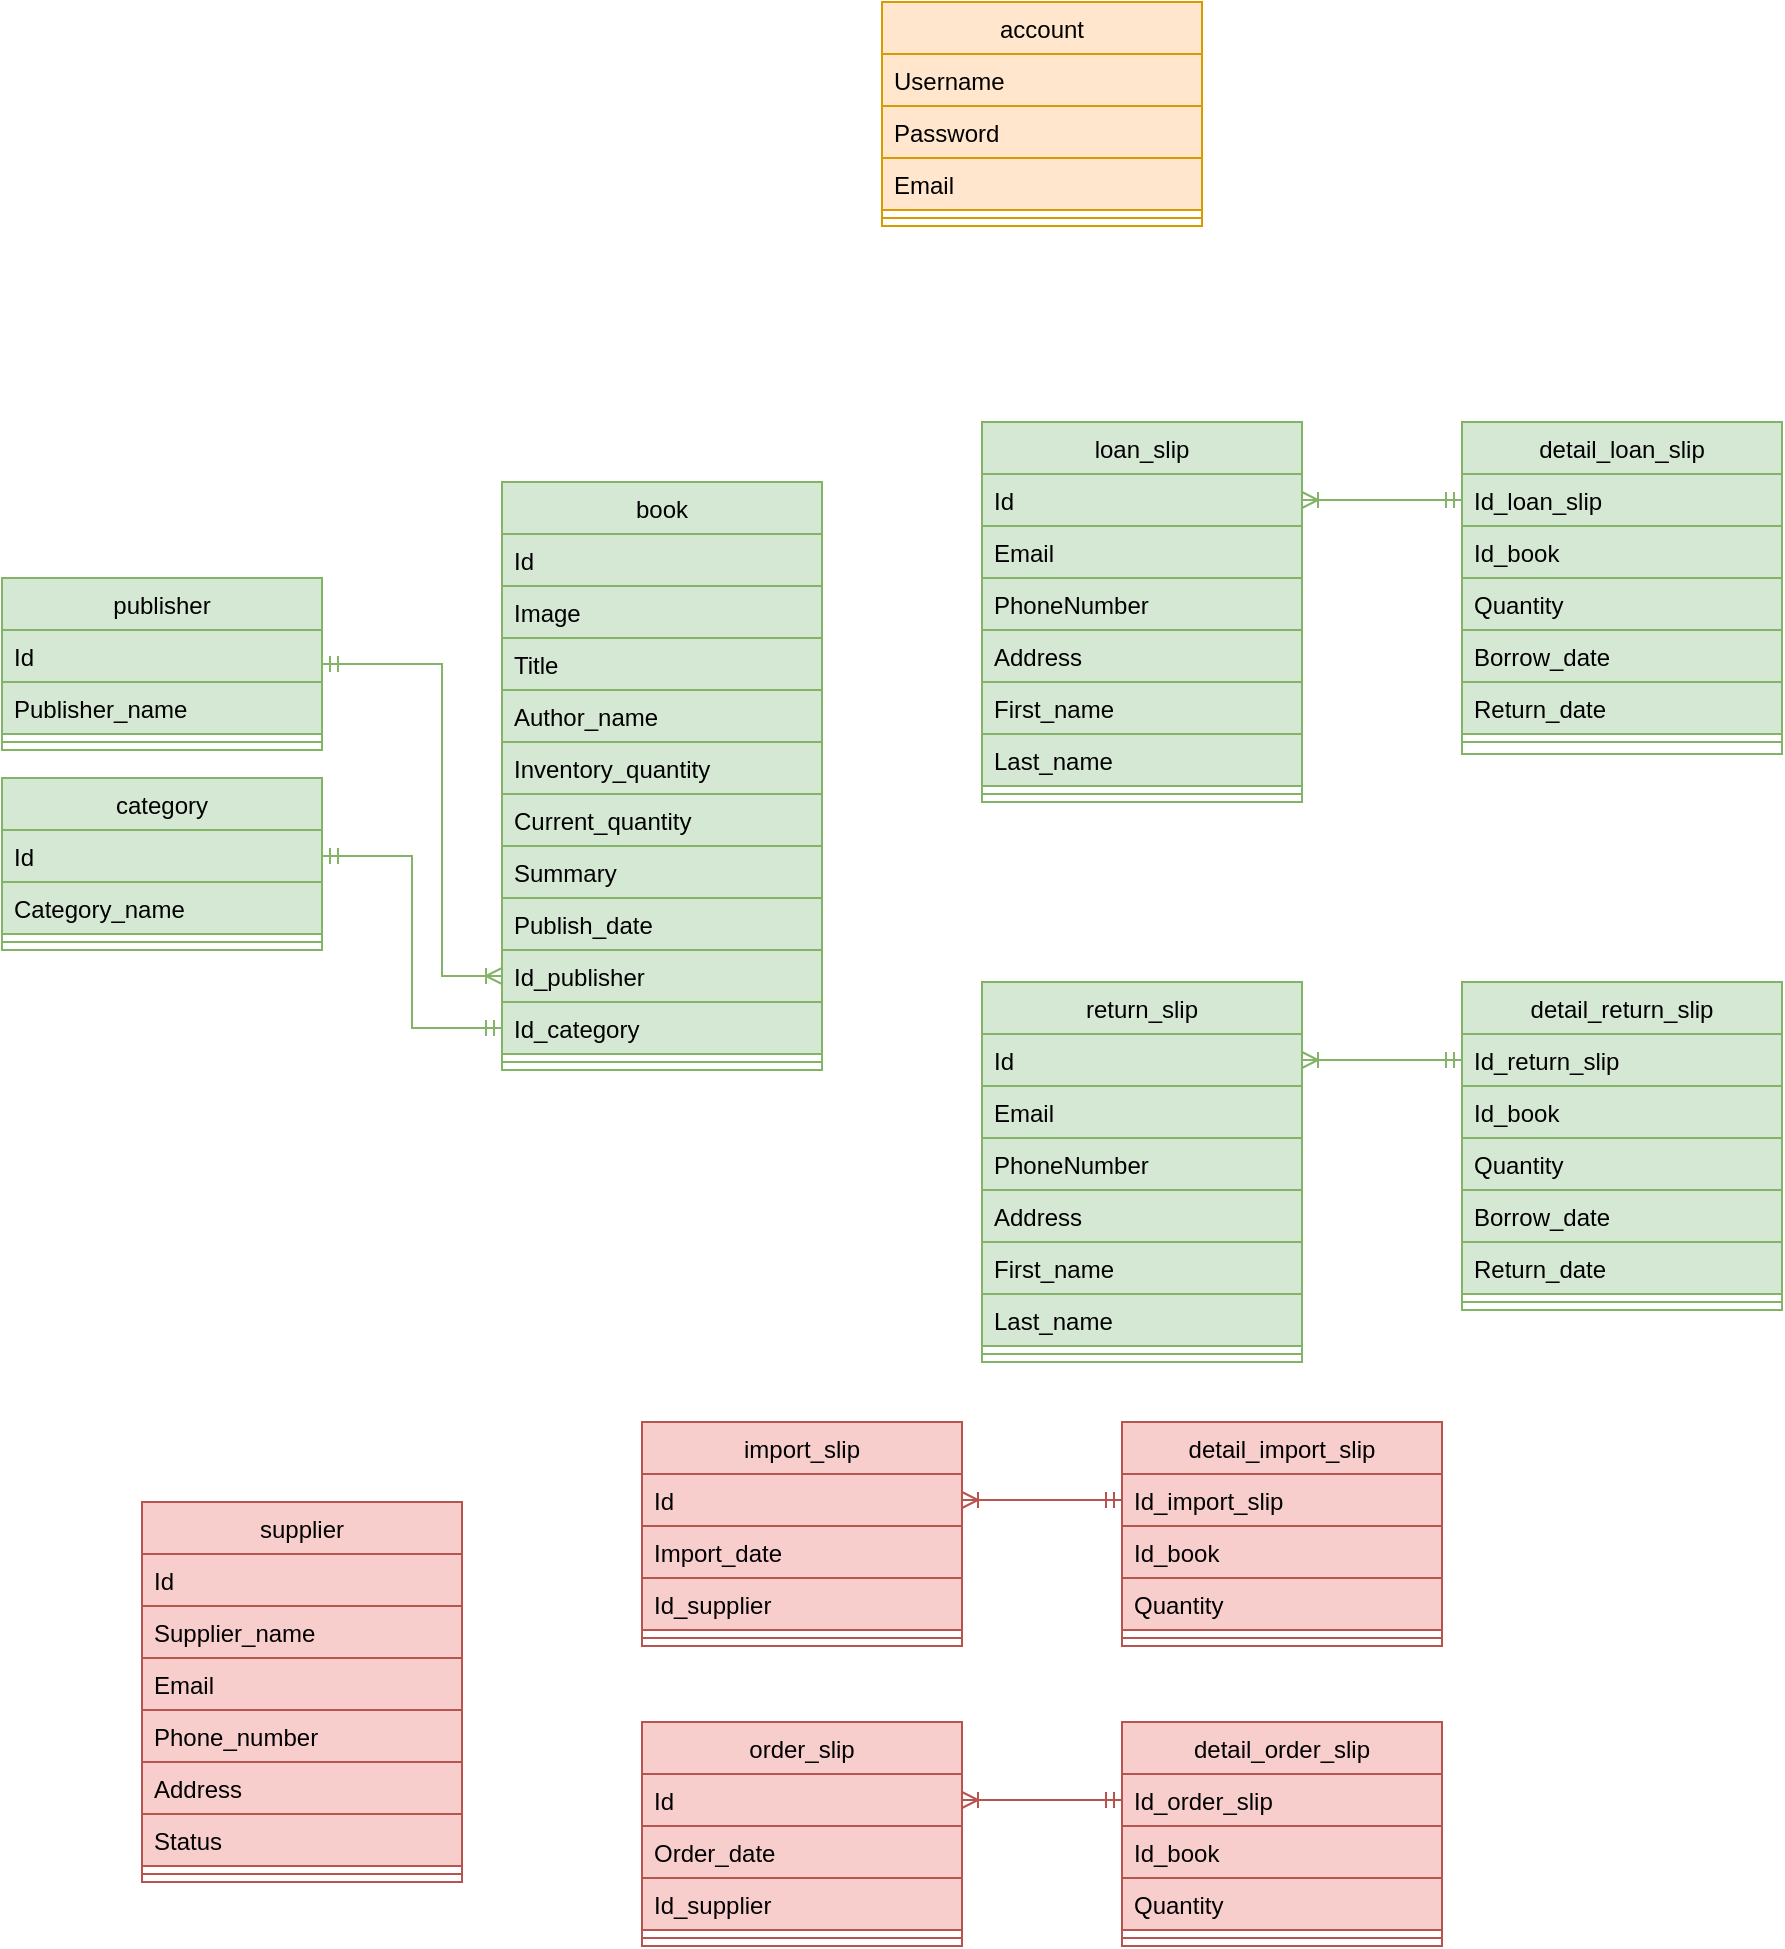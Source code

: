 <mxfile version="22.1.21" type="device">
  <diagram id="C5RBs43oDa-KdzZeNtuy" name="Page-1">
    <mxGraphModel dx="2927" dy="2427" grid="1" gridSize="10" guides="1" tooltips="1" connect="1" arrows="1" fold="1" page="1" pageScale="1" pageWidth="827" pageHeight="1169" math="0" shadow="0">
      <root>
        <mxCell id="WIyWlLk6GJQsqaUBKTNV-0" />
        <mxCell id="WIyWlLk6GJQsqaUBKTNV-1" parent="WIyWlLk6GJQsqaUBKTNV-0" />
        <mxCell id="zkfFHV4jXpPFQw0GAbJ--17" value="account" style="swimlane;fontStyle=0;align=center;verticalAlign=top;childLayout=stackLayout;horizontal=1;startSize=26;horizontalStack=0;resizeParent=1;resizeLast=0;collapsible=1;marginBottom=0;rounded=0;shadow=0;strokeWidth=1;labelBackgroundColor=none;fillColor=#ffe6cc;strokeColor=#d79b00;" parent="WIyWlLk6GJQsqaUBKTNV-1" vertex="1">
          <mxGeometry x="70" y="-490" width="160" height="112" as="geometry">
            <mxRectangle x="550" y="140" width="160" height="26" as="alternateBounds" />
          </mxGeometry>
        </mxCell>
        <mxCell id="zkfFHV4jXpPFQw0GAbJ--19" value="Username" style="text;align=left;verticalAlign=top;spacingLeft=4;spacingRight=4;overflow=hidden;rotatable=0;points=[[0,0.5],[1,0.5]];portConstraint=eastwest;rounded=0;shadow=0;html=0;labelBackgroundColor=none;fillColor=#ffe6cc;strokeColor=#d79b00;" parent="zkfFHV4jXpPFQw0GAbJ--17" vertex="1">
          <mxGeometry y="26" width="160" height="26" as="geometry" />
        </mxCell>
        <mxCell id="zkfFHV4jXpPFQw0GAbJ--20" value="Password" style="text;align=left;verticalAlign=top;spacingLeft=4;spacingRight=4;overflow=hidden;rotatable=0;points=[[0,0.5],[1,0.5]];portConstraint=eastwest;rounded=0;shadow=0;html=0;labelBackgroundColor=none;fillColor=#ffe6cc;strokeColor=#d79b00;" parent="zkfFHV4jXpPFQw0GAbJ--17" vertex="1">
          <mxGeometry y="52" width="160" height="26" as="geometry" />
        </mxCell>
        <mxCell id="KQz4C572uUE-jJVuez5p-1" value="Email" style="text;align=left;verticalAlign=top;spacingLeft=4;spacingRight=4;overflow=hidden;rotatable=0;points=[[0,0.5],[1,0.5]];portConstraint=eastwest;rounded=0;shadow=0;html=0;labelBackgroundColor=none;fillColor=#ffe6cc;strokeColor=#d79b00;" parent="zkfFHV4jXpPFQw0GAbJ--17" vertex="1">
          <mxGeometry y="78" width="160" height="26" as="geometry" />
        </mxCell>
        <mxCell id="zkfFHV4jXpPFQw0GAbJ--23" value="" style="line;html=1;strokeWidth=1;align=left;verticalAlign=middle;spacingTop=-1;spacingLeft=3;spacingRight=3;rotatable=0;labelPosition=right;points=[];portConstraint=eastwest;labelBackgroundColor=none;fillColor=#ffe6cc;strokeColor=#d79b00;" parent="zkfFHV4jXpPFQw0GAbJ--17" vertex="1">
          <mxGeometry y="104" width="160" height="8" as="geometry" />
        </mxCell>
        <mxCell id="5gmmnl0OC8ka0XQx7sU4-1" value="book" style="swimlane;fontStyle=0;align=center;verticalAlign=top;childLayout=stackLayout;horizontal=1;startSize=26;horizontalStack=0;resizeParent=1;resizeLast=0;collapsible=1;marginBottom=0;rounded=0;shadow=0;strokeWidth=1;labelBackgroundColor=none;fillColor=#d5e8d4;strokeColor=#82b366;" parent="WIyWlLk6GJQsqaUBKTNV-1" vertex="1">
          <mxGeometry x="-120" y="-250" width="160" height="294" as="geometry">
            <mxRectangle x="550" y="140" width="160" height="26" as="alternateBounds" />
          </mxGeometry>
        </mxCell>
        <mxCell id="5gmmnl0OC8ka0XQx7sU4-2" value="Id" style="text;align=left;verticalAlign=top;spacingLeft=4;spacingRight=4;overflow=hidden;rotatable=0;points=[[0,0.5],[1,0.5]];portConstraint=eastwest;labelBackgroundColor=none;fillColor=#d5e8d4;strokeColor=#82b366;" parent="5gmmnl0OC8ka0XQx7sU4-1" vertex="1">
          <mxGeometry y="26" width="160" height="26" as="geometry" />
        </mxCell>
        <mxCell id="5gmmnl0OC8ka0XQx7sU4-6" value="Image" style="text;align=left;verticalAlign=top;spacingLeft=4;spacingRight=4;overflow=hidden;rotatable=0;points=[[0,0.5],[1,0.5]];portConstraint=eastwest;rounded=0;shadow=0;html=0;labelBackgroundColor=none;fillColor=#d5e8d4;strokeColor=#82b366;" parent="5gmmnl0OC8ka0XQx7sU4-1" vertex="1">
          <mxGeometry y="52" width="160" height="26" as="geometry" />
        </mxCell>
        <mxCell id="5gmmnl0OC8ka0XQx7sU4-3" value="Title" style="text;align=left;verticalAlign=top;spacingLeft=4;spacingRight=4;overflow=hidden;rotatable=0;points=[[0,0.5],[1,0.5]];portConstraint=eastwest;rounded=0;shadow=0;html=0;labelBackgroundColor=none;fillColor=#d5e8d4;strokeColor=#82b366;" parent="5gmmnl0OC8ka0XQx7sU4-1" vertex="1">
          <mxGeometry y="78" width="160" height="26" as="geometry" />
        </mxCell>
        <mxCell id="5gmmnl0OC8ka0XQx7sU4-4" value="Author_name" style="text;align=left;verticalAlign=top;spacingLeft=4;spacingRight=4;overflow=hidden;rotatable=0;points=[[0,0.5],[1,0.5]];portConstraint=eastwest;rounded=0;shadow=0;html=0;labelBackgroundColor=none;fillColor=#d5e8d4;strokeColor=#82b366;" parent="5gmmnl0OC8ka0XQx7sU4-1" vertex="1">
          <mxGeometry y="104" width="160" height="26" as="geometry" />
        </mxCell>
        <mxCell id="5gmmnl0OC8ka0XQx7sU4-7" value="Inventory_quantity" style="text;align=left;verticalAlign=top;spacingLeft=4;spacingRight=4;overflow=hidden;rotatable=0;points=[[0,0.5],[1,0.5]];portConstraint=eastwest;rounded=0;shadow=0;html=0;labelBackgroundColor=none;fillColor=#d5e8d4;strokeColor=#82b366;" parent="5gmmnl0OC8ka0XQx7sU4-1" vertex="1">
          <mxGeometry y="130" width="160" height="26" as="geometry" />
        </mxCell>
        <mxCell id="KQz4C572uUE-jJVuez5p-13" value="Current_quantity" style="text;align=left;verticalAlign=top;spacingLeft=4;spacingRight=4;overflow=hidden;rotatable=0;points=[[0,0.5],[1,0.5]];portConstraint=eastwest;rounded=0;shadow=0;html=0;labelBackgroundColor=none;fillColor=#d5e8d4;strokeColor=#82b366;" parent="5gmmnl0OC8ka0XQx7sU4-1" vertex="1">
          <mxGeometry y="156" width="160" height="26" as="geometry" />
        </mxCell>
        <mxCell id="5gmmnl0OC8ka0XQx7sU4-8" value="Summary" style="text;align=left;verticalAlign=top;spacingLeft=4;spacingRight=4;overflow=hidden;rotatable=0;points=[[0,0.5],[1,0.5]];portConstraint=eastwest;rounded=0;shadow=0;html=0;labelBackgroundColor=none;fillColor=#d5e8d4;strokeColor=#82b366;" parent="5gmmnl0OC8ka0XQx7sU4-1" vertex="1">
          <mxGeometry y="182" width="160" height="26" as="geometry" />
        </mxCell>
        <mxCell id="KQz4C572uUE-jJVuez5p-15" value="Publish_date" style="text;align=left;verticalAlign=top;spacingLeft=4;spacingRight=4;overflow=hidden;rotatable=0;points=[[0,0.5],[1,0.5]];portConstraint=eastwest;rounded=0;shadow=0;html=0;labelBackgroundColor=none;fillColor=#d5e8d4;strokeColor=#82b366;" parent="5gmmnl0OC8ka0XQx7sU4-1" vertex="1">
          <mxGeometry y="208" width="160" height="26" as="geometry" />
        </mxCell>
        <mxCell id="KQz4C572uUE-jJVuez5p-14" value="Id_publisher" style="text;align=left;verticalAlign=top;spacingLeft=4;spacingRight=4;overflow=hidden;rotatable=0;points=[[0,0.5],[1,0.5]];portConstraint=eastwest;rounded=0;shadow=0;html=0;labelBackgroundColor=none;fillColor=#d5e8d4;strokeColor=#82b366;" parent="5gmmnl0OC8ka0XQx7sU4-1" vertex="1">
          <mxGeometry y="234" width="160" height="26" as="geometry" />
        </mxCell>
        <mxCell id="KQz4C572uUE-jJVuez5p-12" value="Id_category" style="text;align=left;verticalAlign=top;spacingLeft=4;spacingRight=4;overflow=hidden;rotatable=0;points=[[0,0.5],[1,0.5]];portConstraint=eastwest;rounded=0;shadow=0;html=0;labelBackgroundColor=none;fillColor=#d5e8d4;strokeColor=#82b366;" parent="5gmmnl0OC8ka0XQx7sU4-1" vertex="1">
          <mxGeometry y="260" width="160" height="26" as="geometry" />
        </mxCell>
        <mxCell id="5gmmnl0OC8ka0XQx7sU4-5" value="" style="line;html=1;strokeWidth=1;align=left;verticalAlign=middle;spacingTop=-1;spacingLeft=3;spacingRight=3;rotatable=0;labelPosition=right;points=[];portConstraint=eastwest;labelBackgroundColor=none;fillColor=#d5e8d4;strokeColor=#82b366;" parent="5gmmnl0OC8ka0XQx7sU4-1" vertex="1">
          <mxGeometry y="286" width="160" height="8" as="geometry" />
        </mxCell>
        <mxCell id="5gmmnl0OC8ka0XQx7sU4-15" value="loan_slip" style="swimlane;fontStyle=0;align=center;verticalAlign=top;childLayout=stackLayout;horizontal=1;startSize=26;horizontalStack=0;resizeParent=1;resizeLast=0;collapsible=1;marginBottom=0;rounded=0;shadow=0;strokeWidth=1;labelBackgroundColor=none;fillColor=#d5e8d4;strokeColor=#82b366;" parent="WIyWlLk6GJQsqaUBKTNV-1" vertex="1">
          <mxGeometry x="120" y="-280" width="160" height="190" as="geometry">
            <mxRectangle x="550" y="140" width="160" height="26" as="alternateBounds" />
          </mxGeometry>
        </mxCell>
        <mxCell id="5gmmnl0OC8ka0XQx7sU4-16" value="Id" style="text;align=left;verticalAlign=top;spacingLeft=4;spacingRight=4;overflow=hidden;rotatable=0;points=[[0,0.5],[1,0.5]];portConstraint=eastwest;labelBackgroundColor=none;fillColor=#d5e8d4;strokeColor=#82b366;" parent="5gmmnl0OC8ka0XQx7sU4-15" vertex="1">
          <mxGeometry y="26" width="160" height="26" as="geometry" />
        </mxCell>
        <mxCell id="5gmmnl0OC8ka0XQx7sU4-18" value="Email" style="text;align=left;verticalAlign=top;spacingLeft=4;spacingRight=4;overflow=hidden;rotatable=0;points=[[0,0.5],[1,0.5]];portConstraint=eastwest;rounded=0;shadow=0;html=0;labelBackgroundColor=none;fillColor=#d5e8d4;strokeColor=#82b366;" parent="5gmmnl0OC8ka0XQx7sU4-15" vertex="1">
          <mxGeometry y="52" width="160" height="26" as="geometry" />
        </mxCell>
        <mxCell id="5gmmnl0OC8ka0XQx7sU4-21" value="PhoneNumber" style="text;align=left;verticalAlign=top;spacingLeft=4;spacingRight=4;overflow=hidden;rotatable=0;points=[[0,0.5],[1,0.5]];portConstraint=eastwest;rounded=0;shadow=0;html=0;labelBackgroundColor=none;fillColor=#d5e8d4;strokeColor=#82b366;" parent="5gmmnl0OC8ka0XQx7sU4-15" vertex="1">
          <mxGeometry y="78" width="160" height="26" as="geometry" />
        </mxCell>
        <mxCell id="KQz4C572uUE-jJVuez5p-16" value="Address" style="text;align=left;verticalAlign=top;spacingLeft=4;spacingRight=4;overflow=hidden;rotatable=0;points=[[0,0.5],[1,0.5]];portConstraint=eastwest;rounded=0;shadow=0;html=0;labelBackgroundColor=none;fillColor=#d5e8d4;strokeColor=#82b366;" parent="5gmmnl0OC8ka0XQx7sU4-15" vertex="1">
          <mxGeometry y="104" width="160" height="26" as="geometry" />
        </mxCell>
        <mxCell id="nWclg0KF-qA7xzt4ZhtA-27" value="First_name" style="text;align=left;verticalAlign=top;spacingLeft=4;spacingRight=4;overflow=hidden;rotatable=0;points=[[0,0.5],[1,0.5]];portConstraint=eastwest;labelBackgroundColor=none;fillColor=#d5e8d4;strokeColor=#82b366;" parent="5gmmnl0OC8ka0XQx7sU4-15" vertex="1">
          <mxGeometry y="130" width="160" height="26" as="geometry" />
        </mxCell>
        <mxCell id="nWclg0KF-qA7xzt4ZhtA-28" value="Last_name" style="text;align=left;verticalAlign=top;spacingLeft=4;spacingRight=4;overflow=hidden;rotatable=0;points=[[0,0.5],[1,0.5]];portConstraint=eastwest;labelBackgroundColor=none;fillColor=#d5e8d4;strokeColor=#82b366;" parent="5gmmnl0OC8ka0XQx7sU4-15" vertex="1">
          <mxGeometry y="156" width="160" height="26" as="geometry" />
        </mxCell>
        <mxCell id="5gmmnl0OC8ka0XQx7sU4-22" value="" style="line;html=1;strokeWidth=1;align=left;verticalAlign=middle;spacingTop=-1;spacingLeft=3;spacingRight=3;rotatable=0;labelPosition=right;points=[];portConstraint=eastwest;labelBackgroundColor=none;fillColor=#d5e8d4;strokeColor=#82b366;" parent="5gmmnl0OC8ka0XQx7sU4-15" vertex="1">
          <mxGeometry y="182" width="160" height="8" as="geometry" />
        </mxCell>
        <mxCell id="KQz4C572uUE-jJVuez5p-2" value="category" style="swimlane;fontStyle=0;align=center;verticalAlign=top;childLayout=stackLayout;horizontal=1;startSize=26;horizontalStack=0;resizeParent=1;resizeLast=0;collapsible=1;marginBottom=0;rounded=0;shadow=0;strokeWidth=1;labelBackgroundColor=none;fillColor=#d5e8d4;strokeColor=#82b366;" parent="WIyWlLk6GJQsqaUBKTNV-1" vertex="1">
          <mxGeometry x="-370" y="-102" width="160" height="86" as="geometry">
            <mxRectangle x="550" y="140" width="160" height="26" as="alternateBounds" />
          </mxGeometry>
        </mxCell>
        <mxCell id="KQz4C572uUE-jJVuez5p-3" value="Id" style="text;align=left;verticalAlign=top;spacingLeft=4;spacingRight=4;overflow=hidden;rotatable=0;points=[[0,0.5],[1,0.5]];portConstraint=eastwest;labelBackgroundColor=none;fillColor=#d5e8d4;strokeColor=#82b366;" parent="KQz4C572uUE-jJVuez5p-2" vertex="1">
          <mxGeometry y="26" width="160" height="26" as="geometry" />
        </mxCell>
        <mxCell id="KQz4C572uUE-jJVuez5p-5" value="Category_name" style="text;align=left;verticalAlign=top;spacingLeft=4;spacingRight=4;overflow=hidden;rotatable=0;points=[[0,0.5],[1,0.5]];portConstraint=eastwest;rounded=0;shadow=0;html=0;labelBackgroundColor=none;fillColor=#d5e8d4;strokeColor=#82b366;" parent="KQz4C572uUE-jJVuez5p-2" vertex="1">
          <mxGeometry y="52" width="160" height="26" as="geometry" />
        </mxCell>
        <mxCell id="KQz4C572uUE-jJVuez5p-9" value="" style="line;html=1;strokeWidth=1;align=left;verticalAlign=middle;spacingTop=-1;spacingLeft=3;spacingRight=3;rotatable=0;labelPosition=right;points=[];portConstraint=eastwest;labelBackgroundColor=none;fillColor=#d5e8d4;strokeColor=#82b366;" parent="KQz4C572uUE-jJVuez5p-2" vertex="1">
          <mxGeometry y="78" width="160" height="8" as="geometry" />
        </mxCell>
        <mxCell id="nWclg0KF-qA7xzt4ZhtA-12" style="edgeStyle=orthogonalEdgeStyle;rounded=0;orthogonalLoop=1;jettySize=auto;html=1;entryX=1;entryY=0.5;entryDx=0;entryDy=0;endArrow=ERmandOne;endFill=0;startArrow=ERmandOne;startFill=0;labelBackgroundColor=none;fontColor=default;fillColor=#d5e8d4;strokeColor=#82b366;" parent="WIyWlLk6GJQsqaUBKTNV-1" source="KQz4C572uUE-jJVuez5p-12" target="KQz4C572uUE-jJVuez5p-3" edge="1">
          <mxGeometry relative="1" as="geometry" />
        </mxCell>
        <mxCell id="nWclg0KF-qA7xzt4ZhtA-13" value="detail_loan_slip" style="swimlane;fontStyle=0;align=center;verticalAlign=top;childLayout=stackLayout;horizontal=1;startSize=26;horizontalStack=0;resizeParent=1;resizeLast=0;collapsible=1;marginBottom=0;rounded=0;shadow=0;strokeWidth=1;labelBackgroundColor=none;fillColor=#d5e8d4;strokeColor=#82b366;" parent="WIyWlLk6GJQsqaUBKTNV-1" vertex="1">
          <mxGeometry x="360" y="-280" width="160" height="166" as="geometry">
            <mxRectangle x="550" y="140" width="160" height="26" as="alternateBounds" />
          </mxGeometry>
        </mxCell>
        <mxCell id="nWclg0KF-qA7xzt4ZhtA-14" value="Id_loan_slip" style="text;align=left;verticalAlign=top;spacingLeft=4;spacingRight=4;overflow=hidden;rotatable=0;points=[[0,0.5],[1,0.5]];portConstraint=eastwest;labelBackgroundColor=none;fillColor=#d5e8d4;strokeColor=#82b366;" parent="nWclg0KF-qA7xzt4ZhtA-13" vertex="1">
          <mxGeometry y="26" width="160" height="26" as="geometry" />
        </mxCell>
        <mxCell id="nWclg0KF-qA7xzt4ZhtA-15" value="Id_book" style="text;align=left;verticalAlign=top;spacingLeft=4;spacingRight=4;overflow=hidden;rotatable=0;points=[[0,0.5],[1,0.5]];portConstraint=eastwest;labelBackgroundColor=none;fillColor=#d5e8d4;strokeColor=#82b366;" parent="nWclg0KF-qA7xzt4ZhtA-13" vertex="1">
          <mxGeometry y="52" width="160" height="26" as="geometry" />
        </mxCell>
        <mxCell id="nWclg0KF-qA7xzt4ZhtA-17" value="Quantity" style="text;align=left;verticalAlign=top;spacingLeft=4;spacingRight=4;overflow=hidden;rotatable=0;points=[[0,0.5],[1,0.5]];portConstraint=eastwest;rounded=0;shadow=0;html=0;labelBackgroundColor=none;fillColor=#d5e8d4;strokeColor=#82b366;" parent="nWclg0KF-qA7xzt4ZhtA-13" vertex="1">
          <mxGeometry y="78" width="160" height="26" as="geometry" />
        </mxCell>
        <mxCell id="nWclg0KF-qA7xzt4ZhtA-18" value="Borrow_date" style="text;align=left;verticalAlign=top;spacingLeft=4;spacingRight=4;overflow=hidden;rotatable=0;points=[[0,0.5],[1,0.5]];portConstraint=eastwest;rounded=0;shadow=0;html=0;labelBackgroundColor=none;fillColor=#d5e8d4;strokeColor=#82b366;" parent="nWclg0KF-qA7xzt4ZhtA-13" vertex="1">
          <mxGeometry y="104" width="160" height="26" as="geometry" />
        </mxCell>
        <mxCell id="nWclg0KF-qA7xzt4ZhtA-20" value="Return_date" style="text;align=left;verticalAlign=top;spacingLeft=4;spacingRight=4;overflow=hidden;rotatable=0;points=[[0,0.5],[1,0.5]];portConstraint=eastwest;rounded=0;shadow=0;html=0;labelBackgroundColor=none;fillColor=#d5e8d4;strokeColor=#82b366;" parent="nWclg0KF-qA7xzt4ZhtA-13" vertex="1">
          <mxGeometry y="130" width="160" height="26" as="geometry" />
        </mxCell>
        <mxCell id="nWclg0KF-qA7xzt4ZhtA-26" value="" style="line;html=1;strokeWidth=1;align=left;verticalAlign=middle;spacingTop=-1;spacingLeft=3;spacingRight=3;rotatable=0;labelPosition=right;points=[];portConstraint=eastwest;labelBackgroundColor=none;fillColor=#d5e8d4;strokeColor=#82b366;" parent="nWclg0KF-qA7xzt4ZhtA-13" vertex="1">
          <mxGeometry y="156" width="160" height="8" as="geometry" />
        </mxCell>
        <mxCell id="nWclg0KF-qA7xzt4ZhtA-29" style="edgeStyle=orthogonalEdgeStyle;rounded=0;orthogonalLoop=1;jettySize=auto;html=1;entryX=1;entryY=0.5;entryDx=0;entryDy=0;endArrow=ERoneToMany;endFill=0;labelBackgroundColor=none;fontColor=default;fillColor=#d5e8d4;strokeColor=#82b366;startArrow=ERmandOne;startFill=0;" parent="WIyWlLk6GJQsqaUBKTNV-1" source="nWclg0KF-qA7xzt4ZhtA-14" target="5gmmnl0OC8ka0XQx7sU4-16" edge="1">
          <mxGeometry relative="1" as="geometry" />
        </mxCell>
        <mxCell id="nWclg0KF-qA7xzt4ZhtA-30" value="return_slip" style="swimlane;fontStyle=0;align=center;verticalAlign=top;childLayout=stackLayout;horizontal=1;startSize=26;horizontalStack=0;resizeParent=1;resizeLast=0;collapsible=1;marginBottom=0;rounded=0;shadow=0;strokeWidth=1;labelBackgroundColor=none;fillColor=#d5e8d4;strokeColor=#82b366;" parent="WIyWlLk6GJQsqaUBKTNV-1" vertex="1">
          <mxGeometry x="120" width="160" height="190" as="geometry">
            <mxRectangle x="550" y="140" width="160" height="26" as="alternateBounds" />
          </mxGeometry>
        </mxCell>
        <mxCell id="nWclg0KF-qA7xzt4ZhtA-31" value="Id" style="text;align=left;verticalAlign=top;spacingLeft=4;spacingRight=4;overflow=hidden;rotatable=0;points=[[0,0.5],[1,0.5]];portConstraint=eastwest;labelBackgroundColor=none;fillColor=#d5e8d4;strokeColor=#82b366;" parent="nWclg0KF-qA7xzt4ZhtA-30" vertex="1">
          <mxGeometry y="26" width="160" height="26" as="geometry" />
        </mxCell>
        <mxCell id="nWclg0KF-qA7xzt4ZhtA-32" value="Email" style="text;align=left;verticalAlign=top;spacingLeft=4;spacingRight=4;overflow=hidden;rotatable=0;points=[[0,0.5],[1,0.5]];portConstraint=eastwest;rounded=0;shadow=0;html=0;labelBackgroundColor=none;fillColor=#d5e8d4;strokeColor=#82b366;" parent="nWclg0KF-qA7xzt4ZhtA-30" vertex="1">
          <mxGeometry y="52" width="160" height="26" as="geometry" />
        </mxCell>
        <mxCell id="nWclg0KF-qA7xzt4ZhtA-33" value="PhoneNumber" style="text;align=left;verticalAlign=top;spacingLeft=4;spacingRight=4;overflow=hidden;rotatable=0;points=[[0,0.5],[1,0.5]];portConstraint=eastwest;rounded=0;shadow=0;html=0;labelBackgroundColor=none;fillColor=#d5e8d4;strokeColor=#82b366;" parent="nWclg0KF-qA7xzt4ZhtA-30" vertex="1">
          <mxGeometry y="78" width="160" height="26" as="geometry" />
        </mxCell>
        <mxCell id="nWclg0KF-qA7xzt4ZhtA-34" value="Address" style="text;align=left;verticalAlign=top;spacingLeft=4;spacingRight=4;overflow=hidden;rotatable=0;points=[[0,0.5],[1,0.5]];portConstraint=eastwest;rounded=0;shadow=0;html=0;labelBackgroundColor=none;fillColor=#d5e8d4;strokeColor=#82b366;" parent="nWclg0KF-qA7xzt4ZhtA-30" vertex="1">
          <mxGeometry y="104" width="160" height="26" as="geometry" />
        </mxCell>
        <mxCell id="nWclg0KF-qA7xzt4ZhtA-35" value="First_name" style="text;align=left;verticalAlign=top;spacingLeft=4;spacingRight=4;overflow=hidden;rotatable=0;points=[[0,0.5],[1,0.5]];portConstraint=eastwest;labelBackgroundColor=none;fillColor=#d5e8d4;strokeColor=#82b366;" parent="nWclg0KF-qA7xzt4ZhtA-30" vertex="1">
          <mxGeometry y="130" width="160" height="26" as="geometry" />
        </mxCell>
        <mxCell id="nWclg0KF-qA7xzt4ZhtA-36" value="Last_name" style="text;align=left;verticalAlign=top;spacingLeft=4;spacingRight=4;overflow=hidden;rotatable=0;points=[[0,0.5],[1,0.5]];portConstraint=eastwest;labelBackgroundColor=none;fillColor=#d5e8d4;strokeColor=#82b366;" parent="nWclg0KF-qA7xzt4ZhtA-30" vertex="1">
          <mxGeometry y="156" width="160" height="26" as="geometry" />
        </mxCell>
        <mxCell id="nWclg0KF-qA7xzt4ZhtA-38" value="" style="line;html=1;strokeWidth=1;align=left;verticalAlign=middle;spacingTop=-1;spacingLeft=3;spacingRight=3;rotatable=0;labelPosition=right;points=[];portConstraint=eastwest;labelBackgroundColor=none;fillColor=#d5e8d4;strokeColor=#82b366;" parent="nWclg0KF-qA7xzt4ZhtA-30" vertex="1">
          <mxGeometry y="182" width="160" height="8" as="geometry" />
        </mxCell>
        <mxCell id="nWclg0KF-qA7xzt4ZhtA-39" value="detail_return_slip" style="swimlane;fontStyle=0;align=center;verticalAlign=top;childLayout=stackLayout;horizontal=1;startSize=26;horizontalStack=0;resizeParent=1;resizeLast=0;collapsible=1;marginBottom=0;rounded=0;shadow=0;strokeWidth=1;labelBackgroundColor=none;fillColor=#d5e8d4;strokeColor=#82b366;" parent="WIyWlLk6GJQsqaUBKTNV-1" vertex="1">
          <mxGeometry x="360" width="160" height="164" as="geometry">
            <mxRectangle x="550" y="140" width="160" height="26" as="alternateBounds" />
          </mxGeometry>
        </mxCell>
        <mxCell id="nWclg0KF-qA7xzt4ZhtA-40" value="Id_return_slip" style="text;align=left;verticalAlign=top;spacingLeft=4;spacingRight=4;overflow=hidden;rotatable=0;points=[[0,0.5],[1,0.5]];portConstraint=eastwest;labelBackgroundColor=none;fillColor=#d5e8d4;strokeColor=#82b366;" parent="nWclg0KF-qA7xzt4ZhtA-39" vertex="1">
          <mxGeometry y="26" width="160" height="26" as="geometry" />
        </mxCell>
        <mxCell id="nWclg0KF-qA7xzt4ZhtA-41" value="Id_book" style="text;align=left;verticalAlign=top;spacingLeft=4;spacingRight=4;overflow=hidden;rotatable=0;points=[[0,0.5],[1,0.5]];portConstraint=eastwest;labelBackgroundColor=none;fillColor=#d5e8d4;strokeColor=#82b366;" parent="nWclg0KF-qA7xzt4ZhtA-39" vertex="1">
          <mxGeometry y="52" width="160" height="26" as="geometry" />
        </mxCell>
        <mxCell id="nWclg0KF-qA7xzt4ZhtA-42" value="Quantity" style="text;align=left;verticalAlign=top;spacingLeft=4;spacingRight=4;overflow=hidden;rotatable=0;points=[[0,0.5],[1,0.5]];portConstraint=eastwest;rounded=0;shadow=0;html=0;labelBackgroundColor=none;fillColor=#d5e8d4;strokeColor=#82b366;" parent="nWclg0KF-qA7xzt4ZhtA-39" vertex="1">
          <mxGeometry y="78" width="160" height="26" as="geometry" />
        </mxCell>
        <mxCell id="nWclg0KF-qA7xzt4ZhtA-43" value="Borrow_date" style="text;align=left;verticalAlign=top;spacingLeft=4;spacingRight=4;overflow=hidden;rotatable=0;points=[[0,0.5],[1,0.5]];portConstraint=eastwest;rounded=0;shadow=0;html=0;labelBackgroundColor=none;fillColor=#d5e8d4;strokeColor=#82b366;" parent="nWclg0KF-qA7xzt4ZhtA-39" vertex="1">
          <mxGeometry y="104" width="160" height="26" as="geometry" />
        </mxCell>
        <mxCell id="nWclg0KF-qA7xzt4ZhtA-44" value="Return_date" style="text;align=left;verticalAlign=top;spacingLeft=4;spacingRight=4;overflow=hidden;rotatable=0;points=[[0,0.5],[1,0.5]];portConstraint=eastwest;rounded=0;shadow=0;html=0;labelBackgroundColor=none;fillColor=#d5e8d4;strokeColor=#82b366;" parent="nWclg0KF-qA7xzt4ZhtA-39" vertex="1">
          <mxGeometry y="130" width="160" height="26" as="geometry" />
        </mxCell>
        <mxCell id="nWclg0KF-qA7xzt4ZhtA-45" value="" style="line;html=1;strokeWidth=1;align=left;verticalAlign=middle;spacingTop=-1;spacingLeft=3;spacingRight=3;rotatable=0;labelPosition=right;points=[];portConstraint=eastwest;labelBackgroundColor=none;fillColor=#d5e8d4;strokeColor=#82b366;" parent="nWclg0KF-qA7xzt4ZhtA-39" vertex="1">
          <mxGeometry y="156" width="160" height="8" as="geometry" />
        </mxCell>
        <mxCell id="nWclg0KF-qA7xzt4ZhtA-46" style="edgeStyle=orthogonalEdgeStyle;rounded=0;orthogonalLoop=1;jettySize=auto;html=1;entryX=1;entryY=0.5;entryDx=0;entryDy=0;endArrow=ERoneToMany;endFill=0;labelBackgroundColor=none;fontColor=default;fillColor=#d5e8d4;strokeColor=#82b366;startArrow=ERmandOne;startFill=0;" parent="WIyWlLk6GJQsqaUBKTNV-1" source="nWclg0KF-qA7xzt4ZhtA-40" target="nWclg0KF-qA7xzt4ZhtA-31" edge="1">
          <mxGeometry relative="1" as="geometry" />
        </mxCell>
        <mxCell id="nWclg0KF-qA7xzt4ZhtA-47" value="supplier" style="swimlane;fontStyle=0;align=center;verticalAlign=top;childLayout=stackLayout;horizontal=1;startSize=26;horizontalStack=0;resizeParent=1;resizeLast=0;collapsible=1;marginBottom=0;rounded=0;shadow=0;strokeWidth=1;labelBackgroundColor=none;fillColor=#f8cecc;strokeColor=#b85450;" parent="WIyWlLk6GJQsqaUBKTNV-1" vertex="1">
          <mxGeometry x="-300" y="260" width="160" height="190" as="geometry">
            <mxRectangle x="550" y="140" width="160" height="26" as="alternateBounds" />
          </mxGeometry>
        </mxCell>
        <mxCell id="nWclg0KF-qA7xzt4ZhtA-48" value="Id" style="text;align=left;verticalAlign=top;spacingLeft=4;spacingRight=4;overflow=hidden;rotatable=0;points=[[0,0.5],[1,0.5]];portConstraint=eastwest;labelBackgroundColor=none;fillColor=#f8cecc;strokeColor=#b85450;" parent="nWclg0KF-qA7xzt4ZhtA-47" vertex="1">
          <mxGeometry y="26" width="160" height="26" as="geometry" />
        </mxCell>
        <mxCell id="nWclg0KF-qA7xzt4ZhtA-49" value="Supplier_name" style="text;align=left;verticalAlign=top;spacingLeft=4;spacingRight=4;overflow=hidden;rotatable=0;points=[[0,0.5],[1,0.5]];portConstraint=eastwest;rounded=0;shadow=0;html=0;labelBackgroundColor=none;fillColor=#f8cecc;strokeColor=#b85450;" parent="nWclg0KF-qA7xzt4ZhtA-47" vertex="1">
          <mxGeometry y="52" width="160" height="26" as="geometry" />
        </mxCell>
        <mxCell id="e9uCIlYUnNL3yx836BCH-1" value="Email" style="text;align=left;verticalAlign=top;spacingLeft=4;spacingRight=4;overflow=hidden;rotatable=0;points=[[0,0.5],[1,0.5]];portConstraint=eastwest;rounded=0;shadow=0;html=0;labelBackgroundColor=none;fillColor=#f8cecc;strokeColor=#b85450;" parent="nWclg0KF-qA7xzt4ZhtA-47" vertex="1">
          <mxGeometry y="78" width="160" height="26" as="geometry" />
        </mxCell>
        <mxCell id="e9uCIlYUnNL3yx836BCH-2" value="Phone_number" style="text;align=left;verticalAlign=top;spacingLeft=4;spacingRight=4;overflow=hidden;rotatable=0;points=[[0,0.5],[1,0.5]];portConstraint=eastwest;rounded=0;shadow=0;html=0;labelBackgroundColor=none;fillColor=#f8cecc;strokeColor=#b85450;" parent="nWclg0KF-qA7xzt4ZhtA-47" vertex="1">
          <mxGeometry y="104" width="160" height="26" as="geometry" />
        </mxCell>
        <mxCell id="e9uCIlYUnNL3yx836BCH-3" value="Address" style="text;align=left;verticalAlign=top;spacingLeft=4;spacingRight=4;overflow=hidden;rotatable=0;points=[[0,0.5],[1,0.5]];portConstraint=eastwest;rounded=0;shadow=0;html=0;labelBackgroundColor=none;fillColor=#f8cecc;strokeColor=#b85450;" parent="nWclg0KF-qA7xzt4ZhtA-47" vertex="1">
          <mxGeometry y="130" width="160" height="26" as="geometry" />
        </mxCell>
        <mxCell id="e9uCIlYUnNL3yx836BCH-4" value="Status" style="text;align=left;verticalAlign=top;spacingLeft=4;spacingRight=4;overflow=hidden;rotatable=0;points=[[0,0.5],[1,0.5]];portConstraint=eastwest;rounded=0;shadow=0;html=0;labelBackgroundColor=none;fillColor=#f8cecc;strokeColor=#b85450;" parent="nWclg0KF-qA7xzt4ZhtA-47" vertex="1">
          <mxGeometry y="156" width="160" height="26" as="geometry" />
        </mxCell>
        <mxCell id="nWclg0KF-qA7xzt4ZhtA-50" value="" style="line;html=1;strokeWidth=1;align=left;verticalAlign=middle;spacingTop=-1;spacingLeft=3;spacingRight=3;rotatable=0;labelPosition=right;points=[];portConstraint=eastwest;labelBackgroundColor=none;fillColor=#f8cecc;strokeColor=#b85450;" parent="nWclg0KF-qA7xzt4ZhtA-47" vertex="1">
          <mxGeometry y="182" width="160" height="8" as="geometry" />
        </mxCell>
        <mxCell id="nWclg0KF-qA7xzt4ZhtA-51" value="import_slip" style="swimlane;fontStyle=0;align=center;verticalAlign=top;childLayout=stackLayout;horizontal=1;startSize=26;horizontalStack=0;resizeParent=1;resizeLast=0;collapsible=1;marginBottom=0;rounded=0;shadow=0;strokeWidth=1;labelBackgroundColor=none;fillColor=#f8cecc;strokeColor=#b85450;" parent="WIyWlLk6GJQsqaUBKTNV-1" vertex="1">
          <mxGeometry x="-50" y="220" width="160" height="112" as="geometry">
            <mxRectangle x="550" y="140" width="160" height="26" as="alternateBounds" />
          </mxGeometry>
        </mxCell>
        <mxCell id="nWclg0KF-qA7xzt4ZhtA-52" value="Id" style="text;align=left;verticalAlign=top;spacingLeft=4;spacingRight=4;overflow=hidden;rotatable=0;points=[[0,0.5],[1,0.5]];portConstraint=eastwest;labelBackgroundColor=none;fillColor=#f8cecc;strokeColor=#b85450;" parent="nWclg0KF-qA7xzt4ZhtA-51" vertex="1">
          <mxGeometry y="26" width="160" height="26" as="geometry" />
        </mxCell>
        <mxCell id="nWclg0KF-qA7xzt4ZhtA-64" value="Import_date" style="text;align=left;verticalAlign=top;spacingLeft=4;spacingRight=4;overflow=hidden;rotatable=0;points=[[0,0.5],[1,0.5]];portConstraint=eastwest;rounded=0;shadow=0;html=0;labelBackgroundColor=none;fillColor=#f8cecc;strokeColor=#b85450;" parent="nWclg0KF-qA7xzt4ZhtA-51" vertex="1">
          <mxGeometry y="52" width="160" height="26" as="geometry" />
        </mxCell>
        <mxCell id="nWclg0KF-qA7xzt4ZhtA-75" value="Id_supplier" style="text;align=left;verticalAlign=top;spacingLeft=4;spacingRight=4;overflow=hidden;rotatable=0;points=[[0,0.5],[1,0.5]];portConstraint=eastwest;labelBackgroundColor=none;fillColor=#f8cecc;strokeColor=#b85450;" parent="nWclg0KF-qA7xzt4ZhtA-51" vertex="1">
          <mxGeometry y="78" width="160" height="26" as="geometry" />
        </mxCell>
        <mxCell id="nWclg0KF-qA7xzt4ZhtA-59" value="" style="line;html=1;strokeWidth=1;align=left;verticalAlign=middle;spacingTop=-1;spacingLeft=3;spacingRight=3;rotatable=0;labelPosition=right;points=[];portConstraint=eastwest;labelBackgroundColor=none;fillColor=#f8cecc;strokeColor=#b85450;" parent="nWclg0KF-qA7xzt4ZhtA-51" vertex="1">
          <mxGeometry y="104" width="160" height="8" as="geometry" />
        </mxCell>
        <mxCell id="nWclg0KF-qA7xzt4ZhtA-60" value="detail_import_slip" style="swimlane;fontStyle=0;align=center;verticalAlign=top;childLayout=stackLayout;horizontal=1;startSize=26;horizontalStack=0;resizeParent=1;resizeLast=0;collapsible=1;marginBottom=0;rounded=0;shadow=0;strokeWidth=1;labelBackgroundColor=none;fillColor=#f8cecc;strokeColor=#b85450;" parent="WIyWlLk6GJQsqaUBKTNV-1" vertex="1">
          <mxGeometry x="190" y="220" width="160" height="112" as="geometry">
            <mxRectangle x="550" y="140" width="160" height="26" as="alternateBounds" />
          </mxGeometry>
        </mxCell>
        <mxCell id="nWclg0KF-qA7xzt4ZhtA-61" value="Id_import_slip" style="text;align=left;verticalAlign=top;spacingLeft=4;spacingRight=4;overflow=hidden;rotatable=0;points=[[0,0.5],[1,0.5]];portConstraint=eastwest;labelBackgroundColor=none;fillColor=#f8cecc;strokeColor=#b85450;" parent="nWclg0KF-qA7xzt4ZhtA-60" vertex="1">
          <mxGeometry y="26" width="160" height="26" as="geometry" />
        </mxCell>
        <mxCell id="nWclg0KF-qA7xzt4ZhtA-62" value="Id_book" style="text;align=left;verticalAlign=top;spacingLeft=4;spacingRight=4;overflow=hidden;rotatable=0;points=[[0,0.5],[1,0.5]];portConstraint=eastwest;labelBackgroundColor=none;fillColor=#f8cecc;strokeColor=#b85450;" parent="nWclg0KF-qA7xzt4ZhtA-60" vertex="1">
          <mxGeometry y="52" width="160" height="26" as="geometry" />
        </mxCell>
        <mxCell id="nWclg0KF-qA7xzt4ZhtA-63" value="Quantity" style="text;align=left;verticalAlign=top;spacingLeft=4;spacingRight=4;overflow=hidden;rotatable=0;points=[[0,0.5],[1,0.5]];portConstraint=eastwest;rounded=0;shadow=0;html=0;labelBackgroundColor=none;fillColor=#f8cecc;strokeColor=#b85450;" parent="nWclg0KF-qA7xzt4ZhtA-60" vertex="1">
          <mxGeometry y="78" width="160" height="26" as="geometry" />
        </mxCell>
        <mxCell id="nWclg0KF-qA7xzt4ZhtA-66" value="" style="line;html=1;strokeWidth=1;align=left;verticalAlign=middle;spacingTop=-1;spacingLeft=3;spacingRight=3;rotatable=0;labelPosition=right;points=[];portConstraint=eastwest;labelBackgroundColor=none;fillColor=#f8cecc;strokeColor=#b85450;" parent="nWclg0KF-qA7xzt4ZhtA-60" vertex="1">
          <mxGeometry y="104" width="160" height="8" as="geometry" />
        </mxCell>
        <mxCell id="nWclg0KF-qA7xzt4ZhtA-67" style="edgeStyle=orthogonalEdgeStyle;rounded=0;orthogonalLoop=1;jettySize=auto;html=1;entryX=1;entryY=0.5;entryDx=0;entryDy=0;endArrow=ERoneToMany;endFill=0;labelBackgroundColor=none;fontColor=default;fillColor=#f8cecc;strokeColor=#b85450;startArrow=ERmandOne;startFill=0;" parent="WIyWlLk6GJQsqaUBKTNV-1" source="nWclg0KF-qA7xzt4ZhtA-61" target="nWclg0KF-qA7xzt4ZhtA-52" edge="1">
          <mxGeometry relative="1" as="geometry" />
        </mxCell>
        <mxCell id="nWclg0KF-qA7xzt4ZhtA-76" value="order_slip" style="swimlane;fontStyle=0;align=center;verticalAlign=top;childLayout=stackLayout;horizontal=1;startSize=26;horizontalStack=0;resizeParent=1;resizeLast=0;collapsible=1;marginBottom=0;rounded=0;shadow=0;strokeWidth=1;labelBackgroundColor=none;fillColor=#f8cecc;strokeColor=#b85450;" parent="WIyWlLk6GJQsqaUBKTNV-1" vertex="1">
          <mxGeometry x="-50" y="370" width="160" height="112" as="geometry">
            <mxRectangle x="550" y="140" width="160" height="26" as="alternateBounds" />
          </mxGeometry>
        </mxCell>
        <mxCell id="nWclg0KF-qA7xzt4ZhtA-77" value="Id" style="text;align=left;verticalAlign=top;spacingLeft=4;spacingRight=4;overflow=hidden;rotatable=0;points=[[0,0.5],[1,0.5]];portConstraint=eastwest;labelBackgroundColor=none;fillColor=#f8cecc;strokeColor=#b85450;" parent="nWclg0KF-qA7xzt4ZhtA-76" vertex="1">
          <mxGeometry y="26" width="160" height="26" as="geometry" />
        </mxCell>
        <mxCell id="nWclg0KF-qA7xzt4ZhtA-88" value="Order_date" style="text;align=left;verticalAlign=top;spacingLeft=4;spacingRight=4;overflow=hidden;rotatable=0;points=[[0,0.5],[1,0.5]];portConstraint=eastwest;rounded=0;shadow=0;html=0;labelBackgroundColor=none;fillColor=#f8cecc;strokeColor=#b85450;" parent="nWclg0KF-qA7xzt4ZhtA-76" vertex="1">
          <mxGeometry y="52" width="160" height="26" as="geometry" />
        </mxCell>
        <mxCell id="nWclg0KF-qA7xzt4ZhtA-82" value="Id_supplier" style="text;align=left;verticalAlign=top;spacingLeft=4;spacingRight=4;overflow=hidden;rotatable=0;points=[[0,0.5],[1,0.5]];portConstraint=eastwest;labelBackgroundColor=none;fillColor=#f8cecc;strokeColor=#b85450;" parent="nWclg0KF-qA7xzt4ZhtA-76" vertex="1">
          <mxGeometry y="78" width="160" height="26" as="geometry" />
        </mxCell>
        <mxCell id="nWclg0KF-qA7xzt4ZhtA-83" value="" style="line;html=1;strokeWidth=1;align=left;verticalAlign=middle;spacingTop=-1;spacingLeft=3;spacingRight=3;rotatable=0;labelPosition=right;points=[];portConstraint=eastwest;labelBackgroundColor=none;fillColor=#f8cecc;strokeColor=#b85450;" parent="nWclg0KF-qA7xzt4ZhtA-76" vertex="1">
          <mxGeometry y="104" width="160" height="8" as="geometry" />
        </mxCell>
        <mxCell id="nWclg0KF-qA7xzt4ZhtA-84" value="detail_order_slip" style="swimlane;fontStyle=0;align=center;verticalAlign=top;childLayout=stackLayout;horizontal=1;startSize=26;horizontalStack=0;resizeParent=1;resizeLast=0;collapsible=1;marginBottom=0;rounded=0;shadow=0;strokeWidth=1;labelBackgroundColor=none;fillColor=#f8cecc;strokeColor=#b85450;" parent="WIyWlLk6GJQsqaUBKTNV-1" vertex="1">
          <mxGeometry x="190" y="370" width="160" height="112" as="geometry">
            <mxRectangle x="550" y="140" width="160" height="26" as="alternateBounds" />
          </mxGeometry>
        </mxCell>
        <mxCell id="nWclg0KF-qA7xzt4ZhtA-85" value="Id_order_slip" style="text;align=left;verticalAlign=top;spacingLeft=4;spacingRight=4;overflow=hidden;rotatable=0;points=[[0,0.5],[1,0.5]];portConstraint=eastwest;labelBackgroundColor=none;fillColor=#f8cecc;strokeColor=#b85450;" parent="nWclg0KF-qA7xzt4ZhtA-84" vertex="1">
          <mxGeometry y="26" width="160" height="26" as="geometry" />
        </mxCell>
        <mxCell id="nWclg0KF-qA7xzt4ZhtA-86" value="Id_book" style="text;align=left;verticalAlign=top;spacingLeft=4;spacingRight=4;overflow=hidden;rotatable=0;points=[[0,0.5],[1,0.5]];portConstraint=eastwest;labelBackgroundColor=none;fillColor=#f8cecc;strokeColor=#b85450;" parent="nWclg0KF-qA7xzt4ZhtA-84" vertex="1">
          <mxGeometry y="52" width="160" height="26" as="geometry" />
        </mxCell>
        <mxCell id="nWclg0KF-qA7xzt4ZhtA-87" value="Quantity" style="text;align=left;verticalAlign=top;spacingLeft=4;spacingRight=4;overflow=hidden;rotatable=0;points=[[0,0.5],[1,0.5]];portConstraint=eastwest;rounded=0;shadow=0;html=0;labelBackgroundColor=none;fillColor=#f8cecc;strokeColor=#b85450;" parent="nWclg0KF-qA7xzt4ZhtA-84" vertex="1">
          <mxGeometry y="78" width="160" height="26" as="geometry" />
        </mxCell>
        <mxCell id="nWclg0KF-qA7xzt4ZhtA-89" value="" style="line;html=1;strokeWidth=1;align=left;verticalAlign=middle;spacingTop=-1;spacingLeft=3;spacingRight=3;rotatable=0;labelPosition=right;points=[];portConstraint=eastwest;labelBackgroundColor=none;fillColor=#f8cecc;strokeColor=#b85450;" parent="nWclg0KF-qA7xzt4ZhtA-84" vertex="1">
          <mxGeometry y="104" width="160" height="8" as="geometry" />
        </mxCell>
        <mxCell id="nWclg0KF-qA7xzt4ZhtA-90" style="edgeStyle=orthogonalEdgeStyle;rounded=0;orthogonalLoop=1;jettySize=auto;html=1;entryX=1;entryY=0.5;entryDx=0;entryDy=0;endArrow=ERoneToMany;endFill=0;labelBackgroundColor=none;fontColor=default;fillColor=#f8cecc;strokeColor=#b85450;startArrow=ERmandOne;startFill=0;" parent="WIyWlLk6GJQsqaUBKTNV-1" source="nWclg0KF-qA7xzt4ZhtA-85" target="nWclg0KF-qA7xzt4ZhtA-77" edge="1">
          <mxGeometry relative="1" as="geometry" />
        </mxCell>
        <mxCell id="0HXA-yVU-6iMwP-R11me-0" value="publisher" style="swimlane;fontStyle=0;align=center;verticalAlign=top;childLayout=stackLayout;horizontal=1;startSize=26;horizontalStack=0;resizeParent=1;resizeLast=0;collapsible=1;marginBottom=0;rounded=0;shadow=0;strokeWidth=1;labelBackgroundColor=none;fillColor=#d5e8d4;strokeColor=#82b366;" parent="WIyWlLk6GJQsqaUBKTNV-1" vertex="1">
          <mxGeometry x="-370" y="-202" width="160" height="86" as="geometry">
            <mxRectangle x="550" y="140" width="160" height="26" as="alternateBounds" />
          </mxGeometry>
        </mxCell>
        <mxCell id="0HXA-yVU-6iMwP-R11me-1" value="Id" style="text;align=left;verticalAlign=top;spacingLeft=4;spacingRight=4;overflow=hidden;rotatable=0;points=[[0,0.5],[1,0.5]];portConstraint=eastwest;labelBackgroundColor=none;fillColor=#d5e8d4;strokeColor=#82b366;" parent="0HXA-yVU-6iMwP-R11me-0" vertex="1">
          <mxGeometry y="26" width="160" height="26" as="geometry" />
        </mxCell>
        <mxCell id="0HXA-yVU-6iMwP-R11me-2" value="Publisher_name" style="text;align=left;verticalAlign=top;spacingLeft=4;spacingRight=4;overflow=hidden;rotatable=0;points=[[0,0.5],[1,0.5]];portConstraint=eastwest;rounded=0;shadow=0;html=0;labelBackgroundColor=none;fillColor=#d5e8d4;strokeColor=#82b366;" parent="0HXA-yVU-6iMwP-R11me-0" vertex="1">
          <mxGeometry y="52" width="160" height="26" as="geometry" />
        </mxCell>
        <mxCell id="0HXA-yVU-6iMwP-R11me-3" value="" style="line;html=1;strokeWidth=1;align=left;verticalAlign=middle;spacingTop=-1;spacingLeft=3;spacingRight=3;rotatable=0;labelPosition=right;points=[];portConstraint=eastwest;labelBackgroundColor=none;fillColor=#d5e8d4;strokeColor=#82b366;" parent="0HXA-yVU-6iMwP-R11me-0" vertex="1">
          <mxGeometry y="78" width="160" height="8" as="geometry" />
        </mxCell>
        <mxCell id="0HXA-yVU-6iMwP-R11me-4" style="edgeStyle=orthogonalEdgeStyle;rounded=0;hachureGap=4;orthogonalLoop=1;jettySize=auto;html=1;entryX=1;entryY=0.5;entryDx=0;entryDy=0;fontFamily=Architects Daughter;fontSource=https%3A%2F%2Ffonts.googleapis.com%2Fcss%3Ffamily%3DArchitects%2BDaughter;fontSize=16;endArrow=ERmandOne;endFill=0;startArrow=ERoneToMany;startFill=0;labelBackgroundColor=none;fontColor=default;fillColor=#d5e8d4;strokeColor=#82b366;" parent="WIyWlLk6GJQsqaUBKTNV-1" source="KQz4C572uUE-jJVuez5p-14" target="0HXA-yVU-6iMwP-R11me-0" edge="1">
          <mxGeometry relative="1" as="geometry">
            <Array as="points">
              <mxPoint x="-150" y="-3" />
              <mxPoint x="-150" y="-159" />
            </Array>
          </mxGeometry>
        </mxCell>
      </root>
    </mxGraphModel>
  </diagram>
</mxfile>
